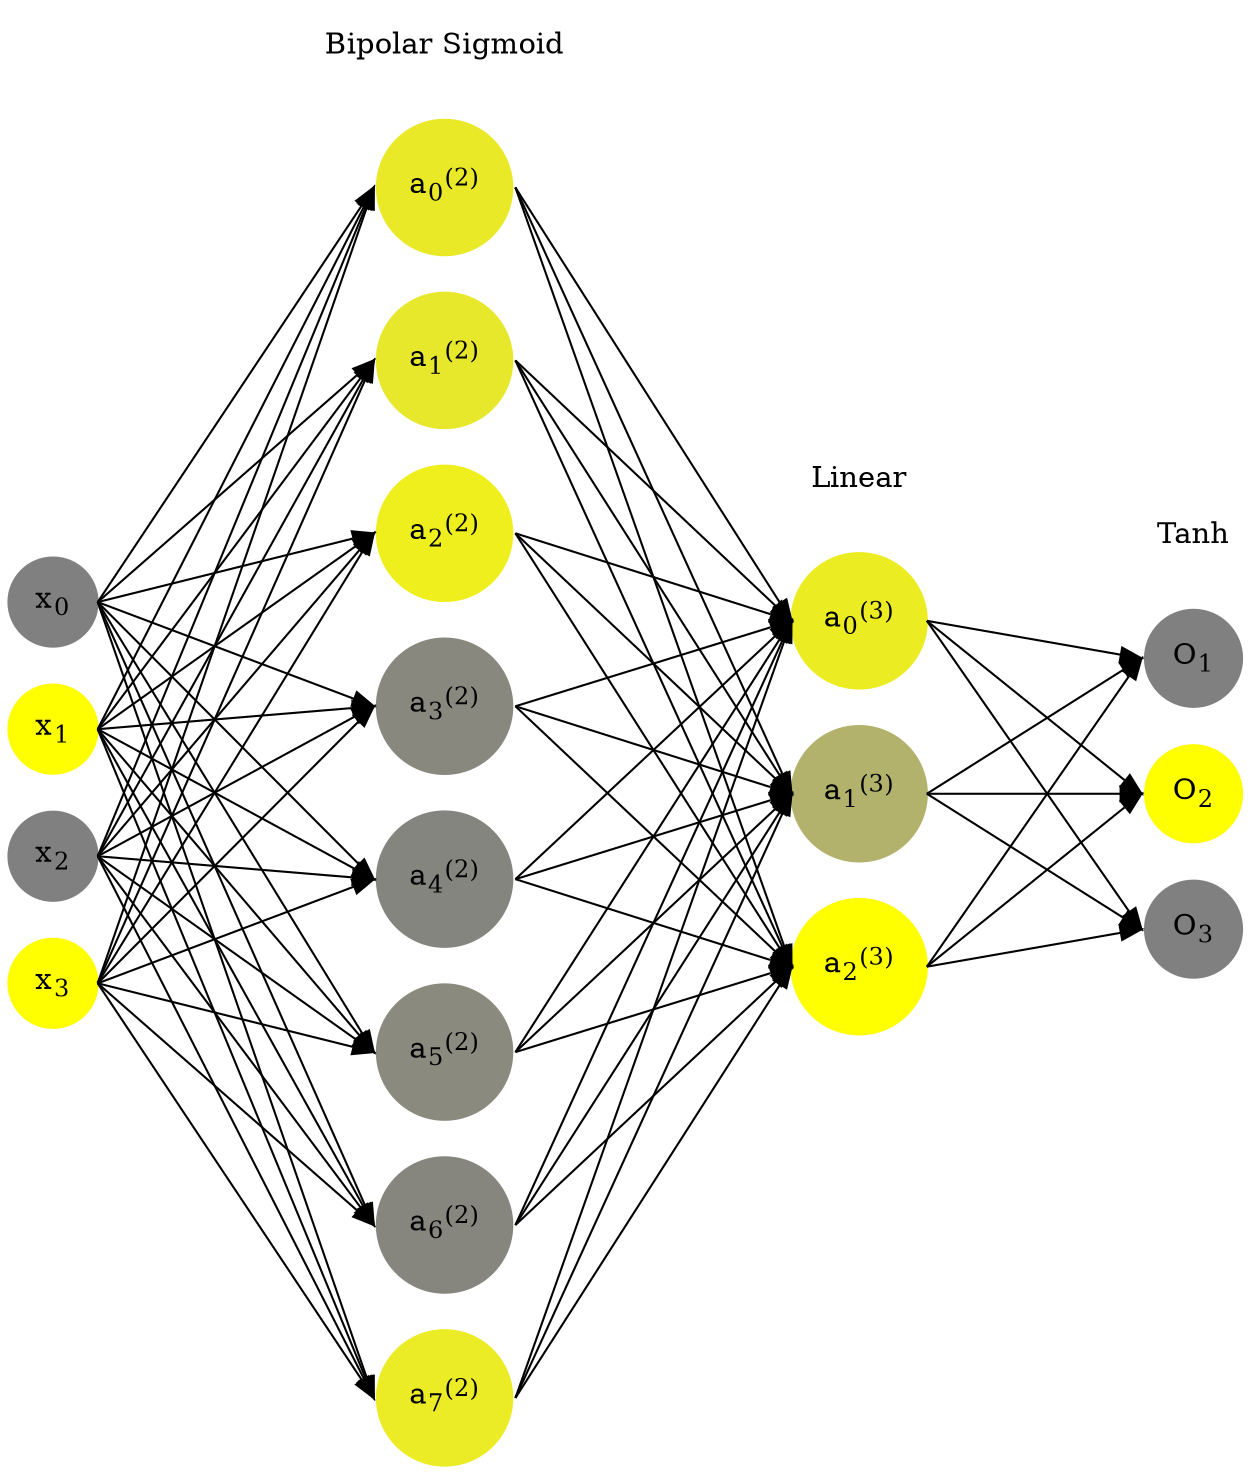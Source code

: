 digraph G {
	rankdir = LR;
	splines=false;
	edge[style=invis];
	ranksep= 1.4;
	{
	node [shape=circle, color="0.1667, 0.0, 0.5", style=filled, fillcolor="0.1667, 0.0, 0.5"];
	x0 [label=<x<sub>0</sub>>];
	}
	{
	node [shape=circle, color="0.1667, 1.0, 1.0", style=filled, fillcolor="0.1667, 1.0, 1.0"];
	x1 [label=<x<sub>1</sub>>];
	}
	{
	node [shape=circle, color="0.1667, 0.0, 0.5", style=filled, fillcolor="0.1667, 0.0, 0.5"];
	x2 [label=<x<sub>2</sub>>];
	}
	{
	node [shape=circle, color="0.1667, 1.0, 1.0", style=filled, fillcolor="0.1667, 1.0, 1.0"];
	x3 [label=<x<sub>3</sub>>];
	}
	{
	node [shape=circle, color="0.1667, 0.825463, 0.912732", style=filled, fillcolor="0.1667, 0.825463, 0.912732"];
	a02 [label=<a<sub>0</sub><sup>(2)</sup>>];
	}
	{
	node [shape=circle, color="0.1667, 0.806010, 0.903005", style=filled, fillcolor="0.1667, 0.806010, 0.903005"];
	a12 [label=<a<sub>1</sub><sup>(2)</sup>>];
	}
	{
	node [shape=circle, color="0.1667, 0.871938, 0.935969", style=filled, fillcolor="0.1667, 0.871938, 0.935969"];
	a22 [label=<a<sub>2</sub><sup>(2)</sup>>];
	}
	{
	node [shape=circle, color="0.1667, 0.067019, 0.533510", style=filled, fillcolor="0.1667, 0.067019, 0.533510"];
	a32 [label=<a<sub>3</sub><sup>(2)</sup>>];
	}
	{
	node [shape=circle, color="0.1667, 0.041878, 0.520939", style=filled, fillcolor="0.1667, 0.041878, 0.520939"];
	a42 [label=<a<sub>4</sub><sup>(2)</sup>>];
	}
	{
	node [shape=circle, color="0.1667, 0.084984, 0.542492", style=filled, fillcolor="0.1667, 0.084984, 0.542492"];
	a52 [label=<a<sub>5</sub><sup>(2)</sup>>];
	}
	{
	node [shape=circle, color="0.1667, 0.049322, 0.524661", style=filled, fillcolor="0.1667, 0.049322, 0.524661"];
	a62 [label=<a<sub>6</sub><sup>(2)</sup>>];
	}
	{
	node [shape=circle, color="0.1667, 0.838251, 0.919125", style=filled, fillcolor="0.1667, 0.838251, 0.919125"];
	a72 [label=<a<sub>7</sub><sup>(2)</sup>>];
	}
	{
	node [shape=circle, color="0.1667, 0.850114, 0.925057", style=filled, fillcolor="0.1667, 0.850114, 0.925057"];
	a03 [label=<a<sub>0</sub><sup>(3)</sup>>];
	}
	{
	node [shape=circle, color="0.1667, 0.394184, 0.697092", style=filled, fillcolor="0.1667, 0.394184, 0.697092"];
	a13 [label=<a<sub>1</sub><sup>(3)</sup>>];
	}
	{
	node [shape=circle, color="0.1667, 1.337934, 1.168967", style=filled, fillcolor="0.1667, 1.337934, 1.168967"];
	a23 [label=<a<sub>2</sub><sup>(3)</sup>>];
	}
	{
	node [shape=circle, color="0.1667, 0.0, 0.5", style=filled, fillcolor="0.1667, 0.0, 0.5"];
	O1 [label=<O<sub>1</sub>>];
	}
	{
	node [shape=circle, color="0.1667, 1.0, 1.0", style=filled, fillcolor="0.1667, 1.0, 1.0"];
	O2 [label=<O<sub>2</sub>>];
	}
	{
	node [shape=circle, color="0.1667, 0.0, 0.5", style=filled, fillcolor="0.1667, 0.0, 0.5"];
	O3 [label=<O<sub>3</sub>>];
	}
	{
	rank=same;
	x0->x1->x2->x3;
	}
	{
	rank=same;
	a02->a12->a22->a32->a42->a52->a62->a72;
	}
	{
	rank=same;
	a03->a13->a23;
	}
	{
	rank=same;
	O1->O2->O3;
	}
	l1 [shape=plaintext,label="Bipolar Sigmoid"];
	l1->a02;
	{rank=same; l1;a02};
	l2 [shape=plaintext,label="Linear"];
	l2->a03;
	{rank=same; l2;a03};
	l3 [shape=plaintext,label="Tanh"];
	l3->O1;
	{rank=same; l3;O1};
edge[style=solid, tailport=e, headport=w];
	{x0;x1;x2;x3} -> {a02;a12;a22;a32;a42;a52;a62;a72};
	{a02;a12;a22;a32;a42;a52;a62;a72} -> {a03;a13;a23};
	{a03;a13;a23} -> {O1,O2,O3};
}